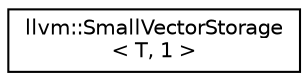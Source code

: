 digraph "Graphical Class Hierarchy"
{
  edge [fontname="Helvetica",fontsize="10",labelfontname="Helvetica",labelfontsize="10"];
  node [fontname="Helvetica",fontsize="10",shape=record];
  rankdir="LR";
  Node1 [label="llvm::SmallVectorStorage\l\< T, 1 \>",height=0.2,width=0.4,color="black", fillcolor="white", style="filled",URL="$structllvm_1_1SmallVectorStorage_3_01T_00_011_01_4.html"];
}
